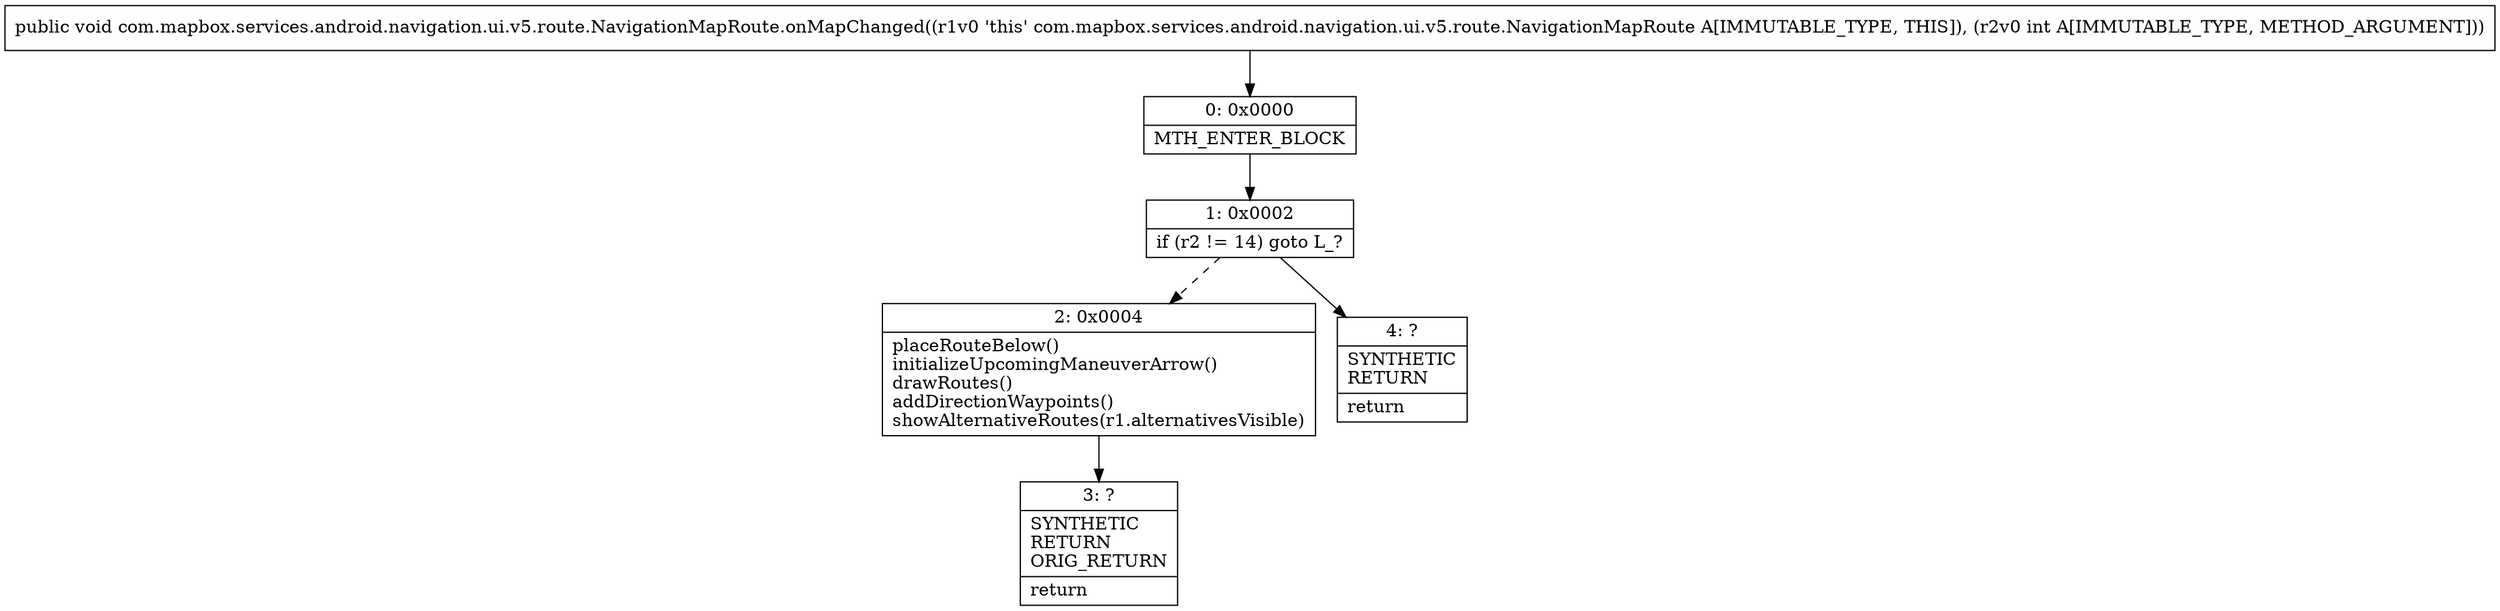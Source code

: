digraph "CFG forcom.mapbox.services.android.navigation.ui.v5.route.NavigationMapRoute.onMapChanged(I)V" {
Node_0 [shape=record,label="{0\:\ 0x0000|MTH_ENTER_BLOCK\l}"];
Node_1 [shape=record,label="{1\:\ 0x0002|if (r2 != 14) goto L_?\l}"];
Node_2 [shape=record,label="{2\:\ 0x0004|placeRouteBelow()\linitializeUpcomingManeuverArrow()\ldrawRoutes()\laddDirectionWaypoints()\lshowAlternativeRoutes(r1.alternativesVisible)\l}"];
Node_3 [shape=record,label="{3\:\ ?|SYNTHETIC\lRETURN\lORIG_RETURN\l|return\l}"];
Node_4 [shape=record,label="{4\:\ ?|SYNTHETIC\lRETURN\l|return\l}"];
MethodNode[shape=record,label="{public void com.mapbox.services.android.navigation.ui.v5.route.NavigationMapRoute.onMapChanged((r1v0 'this' com.mapbox.services.android.navigation.ui.v5.route.NavigationMapRoute A[IMMUTABLE_TYPE, THIS]), (r2v0 int A[IMMUTABLE_TYPE, METHOD_ARGUMENT])) }"];
MethodNode -> Node_0;
Node_0 -> Node_1;
Node_1 -> Node_2[style=dashed];
Node_1 -> Node_4;
Node_2 -> Node_3;
}

